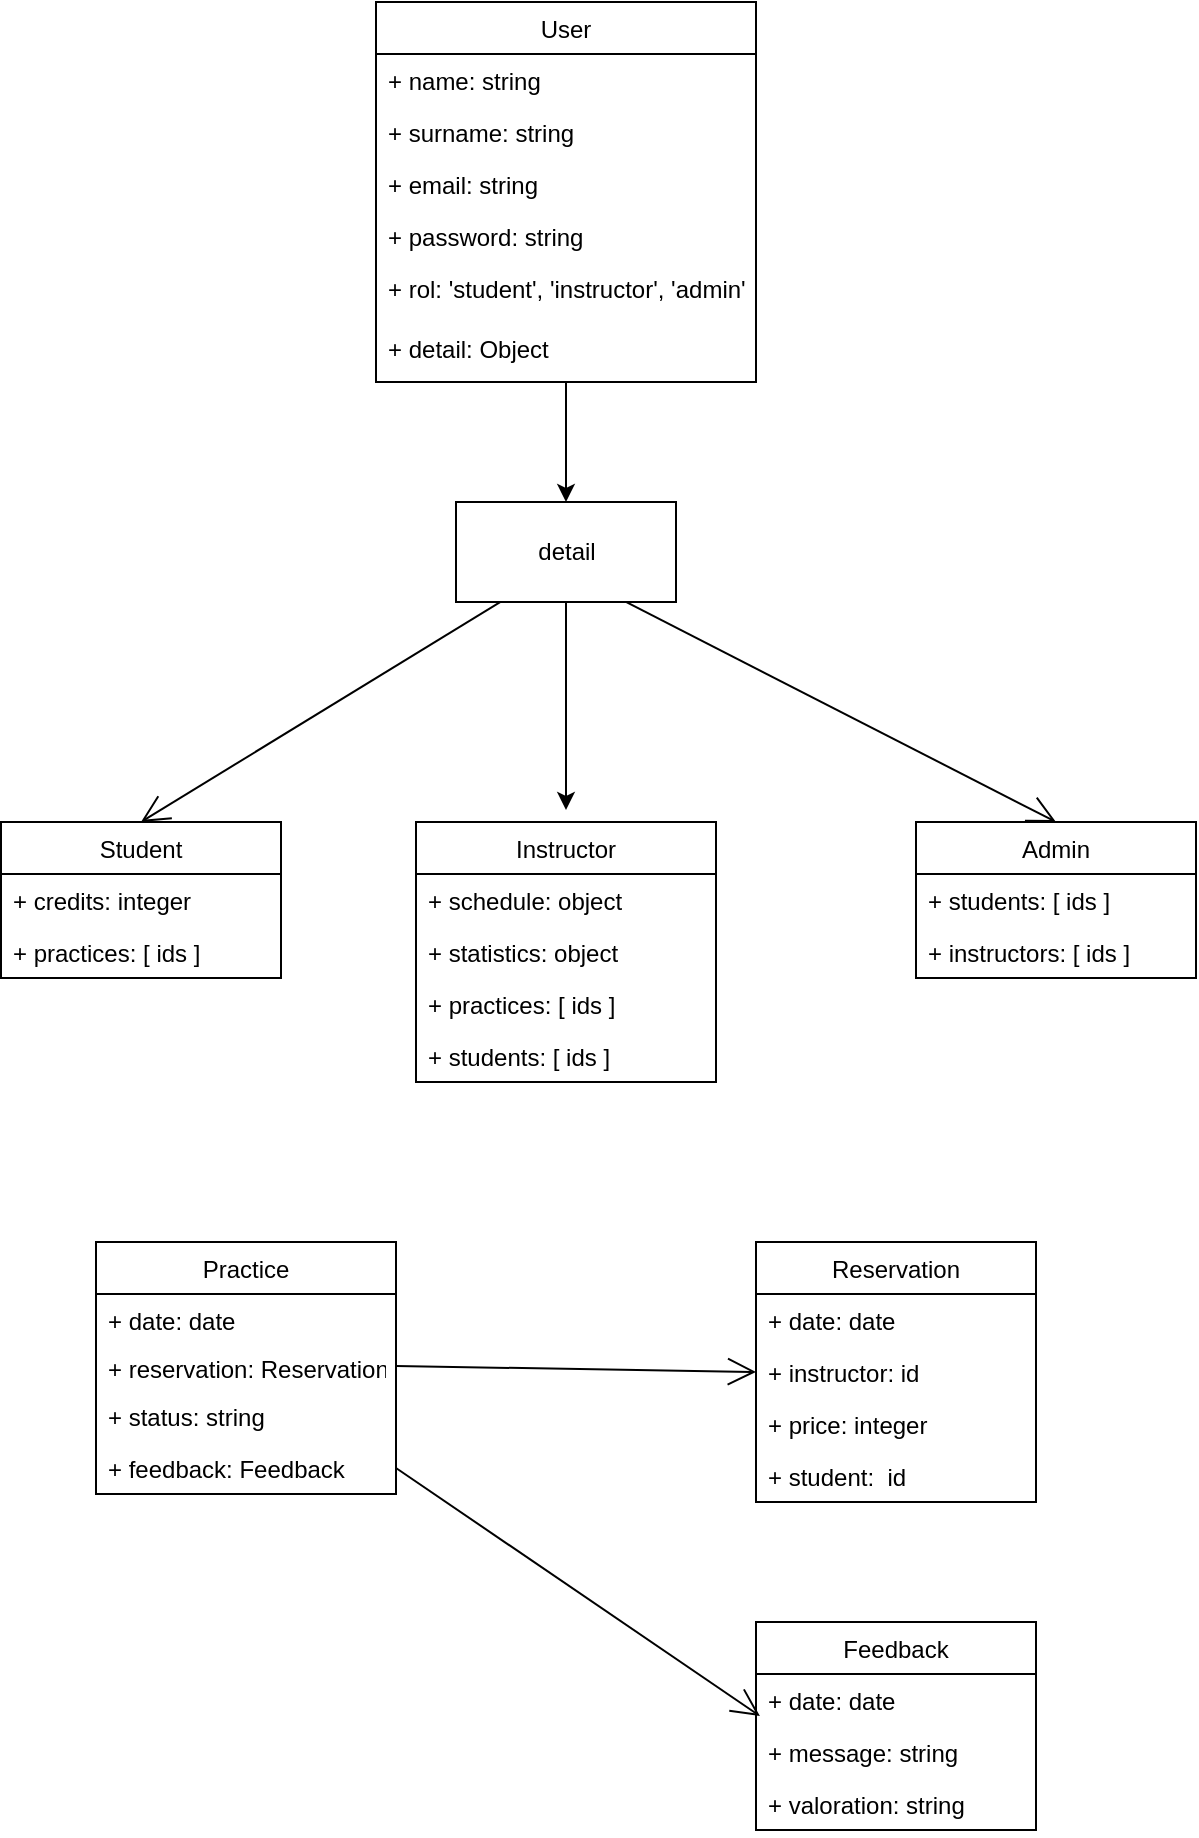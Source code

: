 <mxfile version="12.2.9" type="device" pages="1"><diagram id="wsfOSDkD56oXT0JY1uXH" name="Page-1"><mxGraphModel dx="1408" dy="688" grid="1" gridSize="10" guides="1" tooltips="1" connect="1" arrows="1" fold="1" page="1" pageScale="1" pageWidth="827" pageHeight="1169" math="0" shadow="0"><root><mxCell id="0"/><mxCell id="1" parent="0"/><mxCell id="LwYsSIMY9m8CVwWgjWQJ-70" value="" style="edgeStyle=orthogonalEdgeStyle;rounded=0;orthogonalLoop=1;jettySize=auto;html=1;entryX=0.5;entryY=0;entryDx=0;entryDy=0;" edge="1" parent="1" source="LwYsSIMY9m8CVwWgjWQJ-1" target="LwYsSIMY9m8CVwWgjWQJ-80"><mxGeometry relative="1" as="geometry"><mxPoint x="365" y="250" as="targetPoint"/><Array as="points"/></mxGeometry></mxCell><mxCell id="LwYsSIMY9m8CVwWgjWQJ-1" value="User" style="swimlane;fontStyle=0;childLayout=stackLayout;horizontal=1;startSize=26;fillColor=none;horizontalStack=0;resizeParent=1;resizeParentMax=0;resizeLast=0;collapsible=1;marginBottom=0;" vertex="1" parent="1"><mxGeometry x="270" y="30" width="190" height="190" as="geometry"/></mxCell><mxCell id="LwYsSIMY9m8CVwWgjWQJ-2" value="+ name: string" style="text;strokeColor=none;fillColor=none;align=left;verticalAlign=top;spacingLeft=4;spacingRight=4;overflow=hidden;rotatable=0;points=[[0,0.5],[1,0.5]];portConstraint=eastwest;" vertex="1" parent="LwYsSIMY9m8CVwWgjWQJ-1"><mxGeometry y="26" width="190" height="26" as="geometry"/></mxCell><mxCell id="LwYsSIMY9m8CVwWgjWQJ-3" value="+ surname: string" style="text;strokeColor=none;fillColor=none;align=left;verticalAlign=top;spacingLeft=4;spacingRight=4;overflow=hidden;rotatable=0;points=[[0,0.5],[1,0.5]];portConstraint=eastwest;" vertex="1" parent="LwYsSIMY9m8CVwWgjWQJ-1"><mxGeometry y="52" width="190" height="26" as="geometry"/></mxCell><mxCell id="LwYsSIMY9m8CVwWgjWQJ-4" value="+ email: string" style="text;strokeColor=none;fillColor=none;align=left;verticalAlign=top;spacingLeft=4;spacingRight=4;overflow=hidden;rotatable=0;points=[[0,0.5],[1,0.5]];portConstraint=eastwest;" vertex="1" parent="LwYsSIMY9m8CVwWgjWQJ-1"><mxGeometry y="78" width="190" height="26" as="geometry"/></mxCell><mxCell id="LwYsSIMY9m8CVwWgjWQJ-5" value="+ password: string" style="text;strokeColor=none;fillColor=none;align=left;verticalAlign=top;spacingLeft=4;spacingRight=4;overflow=hidden;rotatable=0;points=[[0,0.5],[1,0.5]];portConstraint=eastwest;" vertex="1" parent="LwYsSIMY9m8CVwWgjWQJ-1"><mxGeometry y="104" width="190" height="26" as="geometry"/></mxCell><mxCell id="LwYsSIMY9m8CVwWgjWQJ-39" value="+ rol: 'student', 'instructor', 'admin' " style="text;strokeColor=none;fillColor=none;align=left;verticalAlign=top;spacingLeft=4;spacingRight=4;overflow=hidden;rotatable=0;points=[[0,0.5],[1,0.5]];portConstraint=eastwest;" vertex="1" parent="LwYsSIMY9m8CVwWgjWQJ-1"><mxGeometry y="130" width="190" height="30" as="geometry"/></mxCell><mxCell id="LwYsSIMY9m8CVwWgjWQJ-79" value="+ detail: Object" style="text;strokeColor=none;fillColor=none;align=left;verticalAlign=top;spacingLeft=4;spacingRight=4;overflow=hidden;rotatable=0;points=[[0,0.5],[1,0.5]];portConstraint=eastwest;" vertex="1" parent="LwYsSIMY9m8CVwWgjWQJ-1"><mxGeometry y="160" width="190" height="30" as="geometry"/></mxCell><mxCell id="LwYsSIMY9m8CVwWgjWQJ-78" style="edgeStyle=orthogonalEdgeStyle;rounded=0;orthogonalLoop=1;jettySize=auto;html=1;exitX=1;exitY=0.5;exitDx=0;exitDy=0;" edge="1" parent="LwYsSIMY9m8CVwWgjWQJ-1" source="LwYsSIMY9m8CVwWgjWQJ-4" target="LwYsSIMY9m8CVwWgjWQJ-4"><mxGeometry relative="1" as="geometry"/></mxCell><mxCell id="LwYsSIMY9m8CVwWgjWQJ-6" value="Student" style="swimlane;fontStyle=0;childLayout=stackLayout;horizontal=1;startSize=26;fillColor=none;horizontalStack=0;resizeParent=1;resizeParentMax=0;resizeLast=0;collapsible=1;marginBottom=0;" vertex="1" parent="1"><mxGeometry x="82.5" y="440" width="140" height="78" as="geometry"/></mxCell><mxCell id="LwYsSIMY9m8CVwWgjWQJ-35" value="+ credits: integer" style="text;strokeColor=none;fillColor=none;align=left;verticalAlign=top;spacingLeft=4;spacingRight=4;overflow=hidden;rotatable=0;points=[[0,0.5],[1,0.5]];portConstraint=eastwest;" vertex="1" parent="LwYsSIMY9m8CVwWgjWQJ-6"><mxGeometry y="26" width="140" height="26" as="geometry"/></mxCell><mxCell id="LwYsSIMY9m8CVwWgjWQJ-7" value="+ practices: [ ids ]" style="text;strokeColor=none;fillColor=none;align=left;verticalAlign=top;spacingLeft=4;spacingRight=4;overflow=hidden;rotatable=0;points=[[0,0.5],[1,0.5]];portConstraint=eastwest;" vertex="1" parent="LwYsSIMY9m8CVwWgjWQJ-6"><mxGeometry y="52" width="140" height="26" as="geometry"/></mxCell><mxCell id="LwYsSIMY9m8CVwWgjWQJ-10" value="Instructor" style="swimlane;fontStyle=0;childLayout=stackLayout;horizontal=1;startSize=26;fillColor=none;horizontalStack=0;resizeParent=1;resizeParentMax=0;resizeLast=0;collapsible=1;marginBottom=0;" vertex="1" parent="1"><mxGeometry x="290" y="440" width="150" height="130" as="geometry"/></mxCell><mxCell id="LwYsSIMY9m8CVwWgjWQJ-11" value="+ schedule: object" style="text;strokeColor=none;fillColor=none;align=left;verticalAlign=top;spacingLeft=4;spacingRight=4;overflow=hidden;rotatable=0;points=[[0,0.5],[1,0.5]];portConstraint=eastwest;" vertex="1" parent="LwYsSIMY9m8CVwWgjWQJ-10"><mxGeometry y="26" width="150" height="26" as="geometry"/></mxCell><mxCell id="LwYsSIMY9m8CVwWgjWQJ-32" value="+ statistics: object" style="text;strokeColor=none;fillColor=none;align=left;verticalAlign=top;spacingLeft=4;spacingRight=4;overflow=hidden;rotatable=0;points=[[0,0.5],[1,0.5]];portConstraint=eastwest;" vertex="1" parent="LwYsSIMY9m8CVwWgjWQJ-10"><mxGeometry y="52" width="150" height="26" as="geometry"/></mxCell><mxCell id="LwYsSIMY9m8CVwWgjWQJ-45" value="+ practices: [ ids ]" style="text;strokeColor=none;fillColor=none;align=left;verticalAlign=top;spacingLeft=4;spacingRight=4;overflow=hidden;rotatable=0;points=[[0,0.5],[1,0.5]];portConstraint=eastwest;" vertex="1" parent="LwYsSIMY9m8CVwWgjWQJ-10"><mxGeometry y="78" width="150" height="26" as="geometry"/></mxCell><mxCell id="LwYsSIMY9m8CVwWgjWQJ-76" value="+ students: [ ids ]" style="text;strokeColor=none;fillColor=none;align=left;verticalAlign=top;spacingLeft=4;spacingRight=4;overflow=hidden;rotatable=0;points=[[0,0.5],[1,0.5]];portConstraint=eastwest;" vertex="1" parent="LwYsSIMY9m8CVwWgjWQJ-10"><mxGeometry y="104" width="150" height="26" as="geometry"/></mxCell><mxCell id="LwYsSIMY9m8CVwWgjWQJ-14" value="Admin" style="swimlane;fontStyle=0;childLayout=stackLayout;horizontal=1;startSize=26;fillColor=none;horizontalStack=0;resizeParent=1;resizeParentMax=0;resizeLast=0;collapsible=1;marginBottom=0;" vertex="1" parent="1"><mxGeometry x="540" y="440" width="140" height="78" as="geometry"/></mxCell><mxCell id="LwYsSIMY9m8CVwWgjWQJ-15" value="+ students: [ ids ]" style="text;strokeColor=none;fillColor=none;align=left;verticalAlign=top;spacingLeft=4;spacingRight=4;overflow=hidden;rotatable=0;points=[[0,0.5],[1,0.5]];portConstraint=eastwest;" vertex="1" parent="LwYsSIMY9m8CVwWgjWQJ-14"><mxGeometry y="26" width="140" height="26" as="geometry"/></mxCell><mxCell id="LwYsSIMY9m8CVwWgjWQJ-16" value="+ instructors: [ ids ]" style="text;strokeColor=none;fillColor=none;align=left;verticalAlign=top;spacingLeft=4;spacingRight=4;overflow=hidden;rotatable=0;points=[[0,0.5],[1,0.5]];portConstraint=eastwest;" vertex="1" parent="LwYsSIMY9m8CVwWgjWQJ-14"><mxGeometry y="52" width="140" height="26" as="geometry"/></mxCell><mxCell id="LwYsSIMY9m8CVwWgjWQJ-18" value="Practice" style="swimlane;fontStyle=0;childLayout=stackLayout;horizontal=1;startSize=26;fillColor=none;horizontalStack=0;resizeParent=1;resizeParentMax=0;resizeLast=0;collapsible=1;marginBottom=0;" vertex="1" parent="1"><mxGeometry x="130" y="650" width="150" height="126" as="geometry"/></mxCell><mxCell id="LwYsSIMY9m8CVwWgjWQJ-19" value="+ date: date" style="text;strokeColor=none;fillColor=none;align=left;verticalAlign=top;spacingLeft=4;spacingRight=4;overflow=hidden;rotatable=0;points=[[0,0.5],[1,0.5]];portConstraint=eastwest;" vertex="1" parent="LwYsSIMY9m8CVwWgjWQJ-18"><mxGeometry y="26" width="150" height="24" as="geometry"/></mxCell><mxCell id="LwYsSIMY9m8CVwWgjWQJ-31" value="+ reservation: Reservation" style="text;strokeColor=none;fillColor=none;align=left;verticalAlign=top;spacingLeft=4;spacingRight=4;overflow=hidden;rotatable=0;points=[[0,0.5],[1,0.5]];portConstraint=eastwest;" vertex="1" parent="LwYsSIMY9m8CVwWgjWQJ-18"><mxGeometry y="50" width="150" height="24" as="geometry"/></mxCell><mxCell id="LwYsSIMY9m8CVwWgjWQJ-20" value="+ status: string" style="text;strokeColor=none;fillColor=none;align=left;verticalAlign=top;spacingLeft=4;spacingRight=4;overflow=hidden;rotatable=0;points=[[0,0.5],[1,0.5]];portConstraint=eastwest;" vertex="1" parent="LwYsSIMY9m8CVwWgjWQJ-18"><mxGeometry y="74" width="150" height="26" as="geometry"/></mxCell><mxCell id="LwYsSIMY9m8CVwWgjWQJ-21" value="+ feedback: Feedback" style="text;strokeColor=none;fillColor=none;align=left;verticalAlign=top;spacingLeft=4;spacingRight=4;overflow=hidden;rotatable=0;points=[[0,0.5],[1,0.5]];portConstraint=eastwest;" vertex="1" parent="LwYsSIMY9m8CVwWgjWQJ-18"><mxGeometry y="100" width="150" height="26" as="geometry"/></mxCell><mxCell id="LwYsSIMY9m8CVwWgjWQJ-23" value="Reservation" style="swimlane;fontStyle=0;childLayout=stackLayout;horizontal=1;startSize=26;fillColor=none;horizontalStack=0;resizeParent=1;resizeParentMax=0;resizeLast=0;collapsible=1;marginBottom=0;" vertex="1" parent="1"><mxGeometry x="460" y="650" width="140" height="130" as="geometry"/></mxCell><mxCell id="LwYsSIMY9m8CVwWgjWQJ-24" value="+ date: date" style="text;strokeColor=none;fillColor=none;align=left;verticalAlign=top;spacingLeft=4;spacingRight=4;overflow=hidden;rotatable=0;points=[[0,0.5],[1,0.5]];portConstraint=eastwest;" vertex="1" parent="LwYsSIMY9m8CVwWgjWQJ-23"><mxGeometry y="26" width="140" height="26" as="geometry"/></mxCell><mxCell id="LwYsSIMY9m8CVwWgjWQJ-25" value="+ instructor: id" style="text;strokeColor=none;fillColor=none;align=left;verticalAlign=top;spacingLeft=4;spacingRight=4;overflow=hidden;rotatable=0;points=[[0,0.5],[1,0.5]];portConstraint=eastwest;" vertex="1" parent="LwYsSIMY9m8CVwWgjWQJ-23"><mxGeometry y="52" width="140" height="26" as="geometry"/></mxCell><mxCell id="LwYsSIMY9m8CVwWgjWQJ-26" value="+ price: integer" style="text;strokeColor=none;fillColor=none;align=left;verticalAlign=top;spacingLeft=4;spacingRight=4;overflow=hidden;rotatable=0;points=[[0,0.5],[1,0.5]];portConstraint=eastwest;" vertex="1" parent="LwYsSIMY9m8CVwWgjWQJ-23"><mxGeometry y="78" width="140" height="26" as="geometry"/></mxCell><mxCell id="LwYsSIMY9m8CVwWgjWQJ-47" value="+ student:  id" style="text;strokeColor=none;fillColor=none;align=left;verticalAlign=top;spacingLeft=4;spacingRight=4;overflow=hidden;rotatable=0;points=[[0,0.5],[1,0.5]];portConstraint=eastwest;" vertex="1" parent="LwYsSIMY9m8CVwWgjWQJ-23"><mxGeometry y="104" width="140" height="26" as="geometry"/></mxCell><mxCell id="LwYsSIMY9m8CVwWgjWQJ-27" value="Feedback" style="swimlane;fontStyle=0;childLayout=stackLayout;horizontal=1;startSize=26;fillColor=none;horizontalStack=0;resizeParent=1;resizeParentMax=0;resizeLast=0;collapsible=1;marginBottom=0;" vertex="1" parent="1"><mxGeometry x="460" y="840" width="140" height="104" as="geometry"/></mxCell><mxCell id="LwYsSIMY9m8CVwWgjWQJ-28" value="+ date: date" style="text;strokeColor=none;fillColor=none;align=left;verticalAlign=top;spacingLeft=4;spacingRight=4;overflow=hidden;rotatable=0;points=[[0,0.5],[1,0.5]];portConstraint=eastwest;" vertex="1" parent="LwYsSIMY9m8CVwWgjWQJ-27"><mxGeometry y="26" width="140" height="26" as="geometry"/></mxCell><mxCell id="LwYsSIMY9m8CVwWgjWQJ-30" value="+ message: string" style="text;strokeColor=none;fillColor=none;align=left;verticalAlign=top;spacingLeft=4;spacingRight=4;overflow=hidden;rotatable=0;points=[[0,0.5],[1,0.5]];portConstraint=eastwest;" vertex="1" parent="LwYsSIMY9m8CVwWgjWQJ-27"><mxGeometry y="52" width="140" height="26" as="geometry"/></mxCell><mxCell id="LwYsSIMY9m8CVwWgjWQJ-77" value="+ valoration: string" style="text;strokeColor=none;fillColor=none;align=left;verticalAlign=top;spacingLeft=4;spacingRight=4;overflow=hidden;rotatable=0;points=[[0,0.5],[1,0.5]];portConstraint=eastwest;" vertex="1" parent="LwYsSIMY9m8CVwWgjWQJ-27"><mxGeometry y="78" width="140" height="26" as="geometry"/></mxCell><mxCell id="LwYsSIMY9m8CVwWgjWQJ-40" value="" style="endArrow=open;endFill=1;endSize=12;html=1;exitX=0.033;exitY=0.962;exitDx=0;exitDy=0;exitPerimeter=0;entryX=0.5;entryY=0;entryDx=0;entryDy=0;" edge="1" parent="1" target="LwYsSIMY9m8CVwWgjWQJ-6"><mxGeometry width="160" relative="1" as="geometry"><mxPoint x="336.98" y="327.012" as="sourcePoint"/><mxPoint x="160" y="430" as="targetPoint"/></mxGeometry></mxCell><mxCell id="LwYsSIMY9m8CVwWgjWQJ-43" value="" style="endArrow=open;endFill=1;endSize=12;html=1;exitX=1;exitY=0.5;exitDx=0;exitDy=0;entryX=0;entryY=0.5;entryDx=0;entryDy=0;" edge="1" parent="1" source="LwYsSIMY9m8CVwWgjWQJ-31" target="LwYsSIMY9m8CVwWgjWQJ-25"><mxGeometry width="160" relative="1" as="geometry"><mxPoint x="30" y="640" as="sourcePoint"/><mxPoint x="339" y="430" as="targetPoint"/></mxGeometry></mxCell><mxCell id="LwYsSIMY9m8CVwWgjWQJ-44" value="" style="endArrow=open;endFill=1;endSize=12;html=1;exitX=1;exitY=0.5;exitDx=0;exitDy=0;entryX=0.014;entryY=0.808;entryDx=0;entryDy=0;entryPerimeter=0;" edge="1" parent="1" source="LwYsSIMY9m8CVwWgjWQJ-21" target="LwYsSIMY9m8CVwWgjWQJ-28"><mxGeometry width="160" relative="1" as="geometry"><mxPoint x="30" y="640" as="sourcePoint"/><mxPoint x="190" y="640" as="targetPoint"/></mxGeometry></mxCell><mxCell id="LwYsSIMY9m8CVwWgjWQJ-62" value="" style="endArrow=open;endFill=1;endSize=12;html=1;entryX=0.5;entryY=0;entryDx=0;entryDy=0;exitX=0.967;exitY=1.038;exitDx=0;exitDy=0;exitPerimeter=0;" edge="1" parent="1" target="LwYsSIMY9m8CVwWgjWQJ-14"><mxGeometry width="160" relative="1" as="geometry"><mxPoint x="393.02" y="328.988" as="sourcePoint"/><mxPoint x="210" y="760" as="targetPoint"/></mxGeometry></mxCell><mxCell id="LwYsSIMY9m8CVwWgjWQJ-75" value="" style="edgeStyle=orthogonalEdgeStyle;rounded=0;orthogonalLoop=1;jettySize=auto;html=1;" edge="1" parent="1"><mxGeometry relative="1" as="geometry"><mxPoint x="365" y="328" as="sourcePoint"/><mxPoint x="365" y="434" as="targetPoint"/></mxGeometry></mxCell><mxCell id="LwYsSIMY9m8CVwWgjWQJ-80" value="detail" style="html=1;" vertex="1" parent="1"><mxGeometry x="310" y="280" width="110" height="50" as="geometry"/></mxCell></root></mxGraphModel></diagram></mxfile>